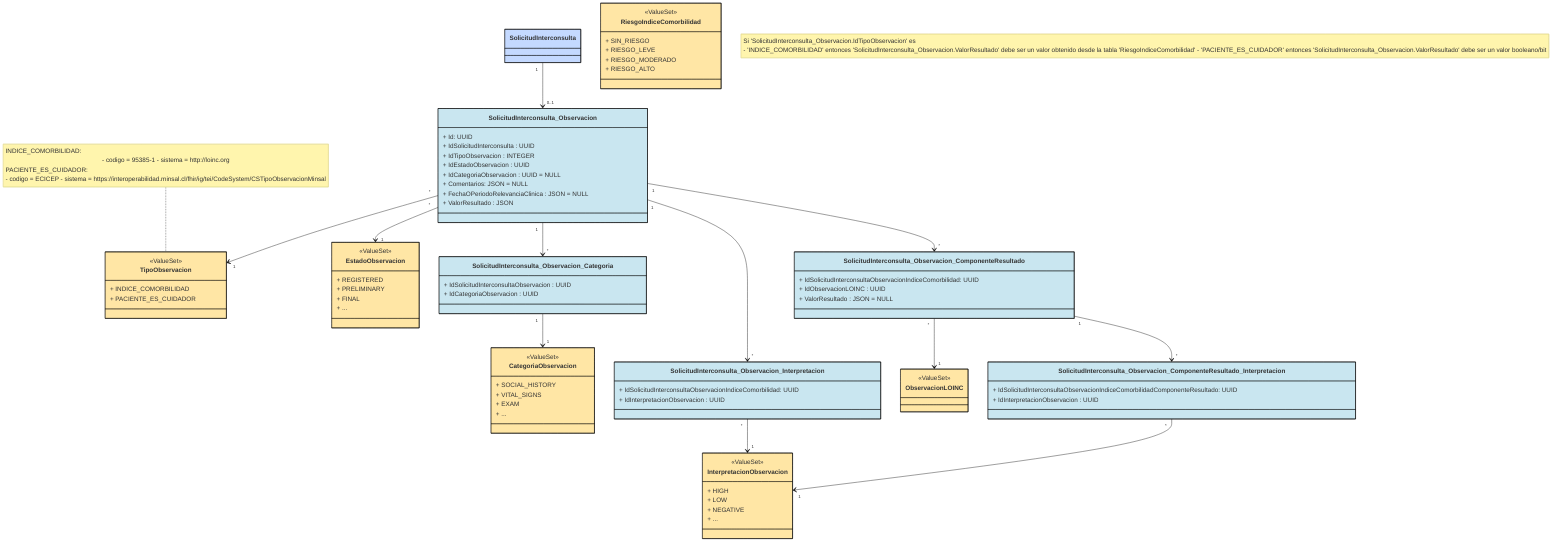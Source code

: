 ---
config:
  theme: base
  themeVariables:
    primaryBorderColor: "#000000"
    primaryColor: "#C9E6F0"
---

classDiagram
direction TB

class SolicitudInterconsulta { }

class SolicitudInterconsulta_Observacion {
  + Id: UUID
  + IdSolicitudInterconsulta : UUID

  + IdTipoObservacion : INTEGER

  %% Observation.status
  + IdEstadoObservacion : UUID

  %% Observation.category
  + IdCategoriaObservacion : UUID = NULL

  %% Observation.note
  + Comentarios: JSON = NULL
  
  %% Observation.effective[FechaOPeriodoRelevanciaClinica.type] = FechaOPeriodoRelevanciaClinica.value
  + FechaOPeriodoRelevanciaClinica : JSON = NULL

  %% Observation.value[x]
  + ValorResultado : JSON
}

note for TipoObservacion "
INDICE_COMORBILIDAD:
- codigo = 95385-1
- sistema = http://loinc.org

PACIENTE_ES_CUIDADOR:
- codigo = ECICEP
- sistema = https://interoperabilidad.minsal.cl/fhir/ig/tei/CodeSystem/CSTipoObservacionMinsal
"

class TipoObservacion {
  <<ValueSet>>
  + INDICE_COMORBILIDAD
  + PACIENTE_ES_CUIDADOR
}

class EstadoObservacion {
  <<ValueSet>> 
  + REGISTERED
  + PRELIMINARY
  + FINAL
  + ...
}

class SolicitudInterconsulta_Observacion_Categoria {
  %% FK para llegar al padre.
  + IdSolicitudInterconsultaObservacion : UUID
  + IdCategoriaObservacion : UUID
}

class CategoriaObservacion {
  <<ValueSet>>
  + SOCIAL_HISTORY
  + VITAL_SIGNS
  + EXAM
  + ...
}

class SolicitudInterconsulta_Observacion_ComponenteResultado {
  %% FK para llegar al padre.
  + IdSolicitudInterconsultaObservacionIndiceComorbilidad: UUID

  %% Observation.component.code
  + IdObservacionLOINC : UUID

  %% Si es distinto de NULL debe tener la siguiente estructura:
  %% {
  %%   type: 'QUANTITY' | 'CODEABLECONCEPT' | 'STRING' | 'BOOLEAN' | 'INTEGER' | 'RANGE' | 'RATIO' | 'SAMPLEDDATA' | 'TIME' | 'DATETIME' | 'PERIOD'
  %%   value: any
  %% }
  %% Donde 'value' es del tipo indicado en 'type', correspondiente a uno de los tipos de datos de FHIR',
  %% Por ejemplo, el tipo 'DateTime' está definido en 'https://hl7.org/fhir/R4/datatypes.html#dateTime'.
  %% Observation.component.value[x]
  + ValorResultado : JSON = NULL
}

class SolicitudInterconsulta_Observacion_ComponenteResultado_Interpretacion {
  %% FK para llegar al padre.
  + IdSolicitudInterconsultaObservacionIndiceComorbilidadComponenteResultado: UUID

  %% Observation.component.interpretation
  + IdInterpretacionObservacion : UUID
}

class ObservacionLOINC {
  <<ValueSet>>
}

class SolicitudInterconsulta_Observacion_Interpretacion {
  %% FK para llegar al padre.
  + IdSolicitudInterconsultaObservacionIndiceComorbilidad: UUID
  + IdInterpretacionObservacion : UUID
}

class InterpretacionObservacion {
  <<ValueSet>>
  + HIGH
  + LOW
  + NEGATIVE
  + ...
}

class RiesgoIndiceComorbilidad {
  <<ValueSet>>
  + SIN_RIESGO
  + RIESGO_LEVE
  + RIESGO_MODERADO
  + RIESGO_ALTO
}

note "Si 'SolicitudInterconsulta_Observacion.IdTipoObservacion' es
- 'INDICE_COMORBILIDAD' entonces 'SolicitudInterconsulta_Observacion.ValorResultado' debe ser un valor obtenido desde la tabla 'RiesgoIndiceComorbilidad'
- 'PACIENTE_ES_CUIDADOR' entonces 'SolicitudInterconsulta_Observacion.ValorResultado' debe ser un valor booleano/bit
"

SolicitudInterconsulta "1" --> "0..1" SolicitudInterconsulta_Observacion

SolicitudInterconsulta_Observacion "*" --> "1" EstadoObservacion
SolicitudInterconsulta_Observacion "*" --> "1" TipoObservacion
SolicitudInterconsulta_Observacion "1" --> "*" SolicitudInterconsulta_Observacion_Categoria
SolicitudInterconsulta_Observacion "1" --> "*" SolicitudInterconsulta_Observacion_ComponenteResultado
SolicitudInterconsulta_Observacion "1" --> "*" SolicitudInterconsulta_Observacion_Interpretacion

SolicitudInterconsulta_Observacion_Interpretacion "*" --> "1" InterpretacionObservacion
SolicitudInterconsulta_Observacion_Categoria "1" --> "1" CategoriaObservacion

SolicitudInterconsulta_Observacion_ComponenteResultado "*" --> "1" ObservacionLOINC
SolicitudInterconsulta_Observacion_ComponenteResultado_Interpretacion "*" --> "1" InterpretacionObservacion
SolicitudInterconsulta_Observacion_ComponenteResultado "1" --> "*" SolicitudInterconsulta_Observacion_ComponenteResultado_Interpretacion

style SolicitudInterconsulta fill:#C4D9FF,stroke:#000000
style InterpretacionObservacion fill:#FFE6A5,stroke:#000000
style RiesgoIndiceComorbilidad fill:#FFE6A5,stroke:#000000
style CategoriaObservacion fill:#FFE6A5,stroke:#000000
style EstadoObservacion fill:#FFE6A5,stroke:#000000
style TipoObservacion fill:#FFE6A5,stroke:#000000
style ObservacionLOINC fill:#FFE6A5,stroke:#000000

link InterpretacionObservacion "https://hl7.org/fhir/R4/valueset-observation-interpretation.html"
link RiesgoIndiceComorbilidad "https://build.fhir.org/ig/Minsal-CL/SIGTEv2-IG/ValueSet-VSIndicecomorbilidad.html"
link ObservacionLOINC "https://hl7.org/fhir/R4/valueset-observation-codes.html"
link CategoriaObservacion "https://hl7.org/fhir/R4/valueset-observation-category.html"
link EstadoObservacion "https://hl7.org/fhir/R4/valueset-observation-status.html"
link TipoObservacion "https://build.fhir.org/ig/Minsal-CL/SIGTEv2-IG/ValueSet-TipoDeObservacion.html"